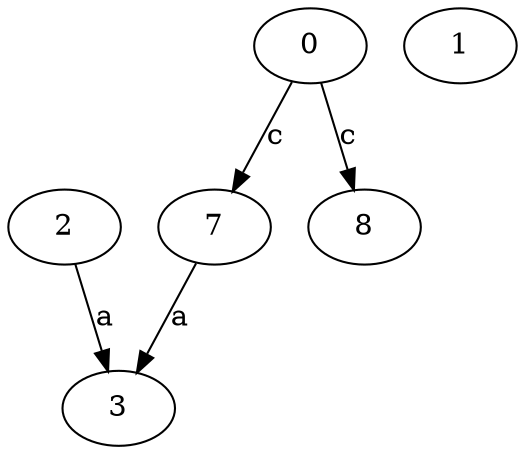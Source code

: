 strict digraph  {
2;
0;
3;
1;
7;
8;
2 -> 3  [label=a];
0 -> 7  [label=c];
0 -> 8  [label=c];
7 -> 3  [label=a];
}
